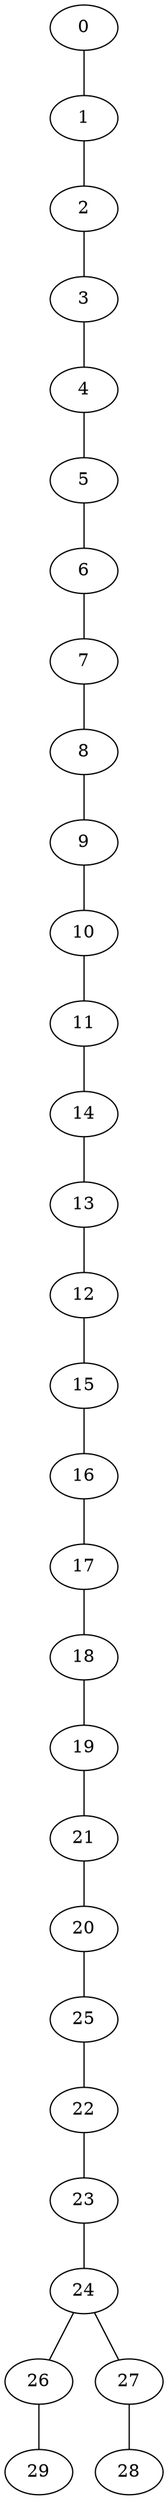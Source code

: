 graph {

0--1   
1--2   
2--3   
3--4   
4--5   
5--6   
6--7   
7--8   
8--9   
9--10   
10--11   
11--14   
14--13   
13--12   
12--15   
15--16   
16--17   
17--18   
18--19   
19--21   
21--20   
20--25   
25--22   
22--23   
23--24   
24--26   
26--29   
24--27   
27--28   
}
